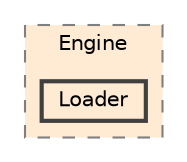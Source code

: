 digraph "R-Type/Engine/Loader"
{
 // LATEX_PDF_SIZE
  bgcolor="transparent";
  edge [fontname=Helvetica,fontsize=10,labelfontname=Helvetica,labelfontsize=10];
  node [fontname=Helvetica,fontsize=10,shape=box,height=0.2,width=0.4];
  compound=true
  subgraph clusterdir_499ff73f78e0b1718fe7df35152ffc0a {
    graph [ bgcolor="#ffead3", pencolor="grey50", label="Engine", fontname=Helvetica,fontsize=10 style="filled,dashed", URL="dir_499ff73f78e0b1718fe7df35152ffc0a.html",tooltip=""]
  dir_d640dd639c19c45c91b8054f272b055c [label="Loader", fillcolor="#ffead3", color="grey25", style="filled,bold", URL="dir_d640dd639c19c45c91b8054f272b055c.html",tooltip=""];
  }
}
